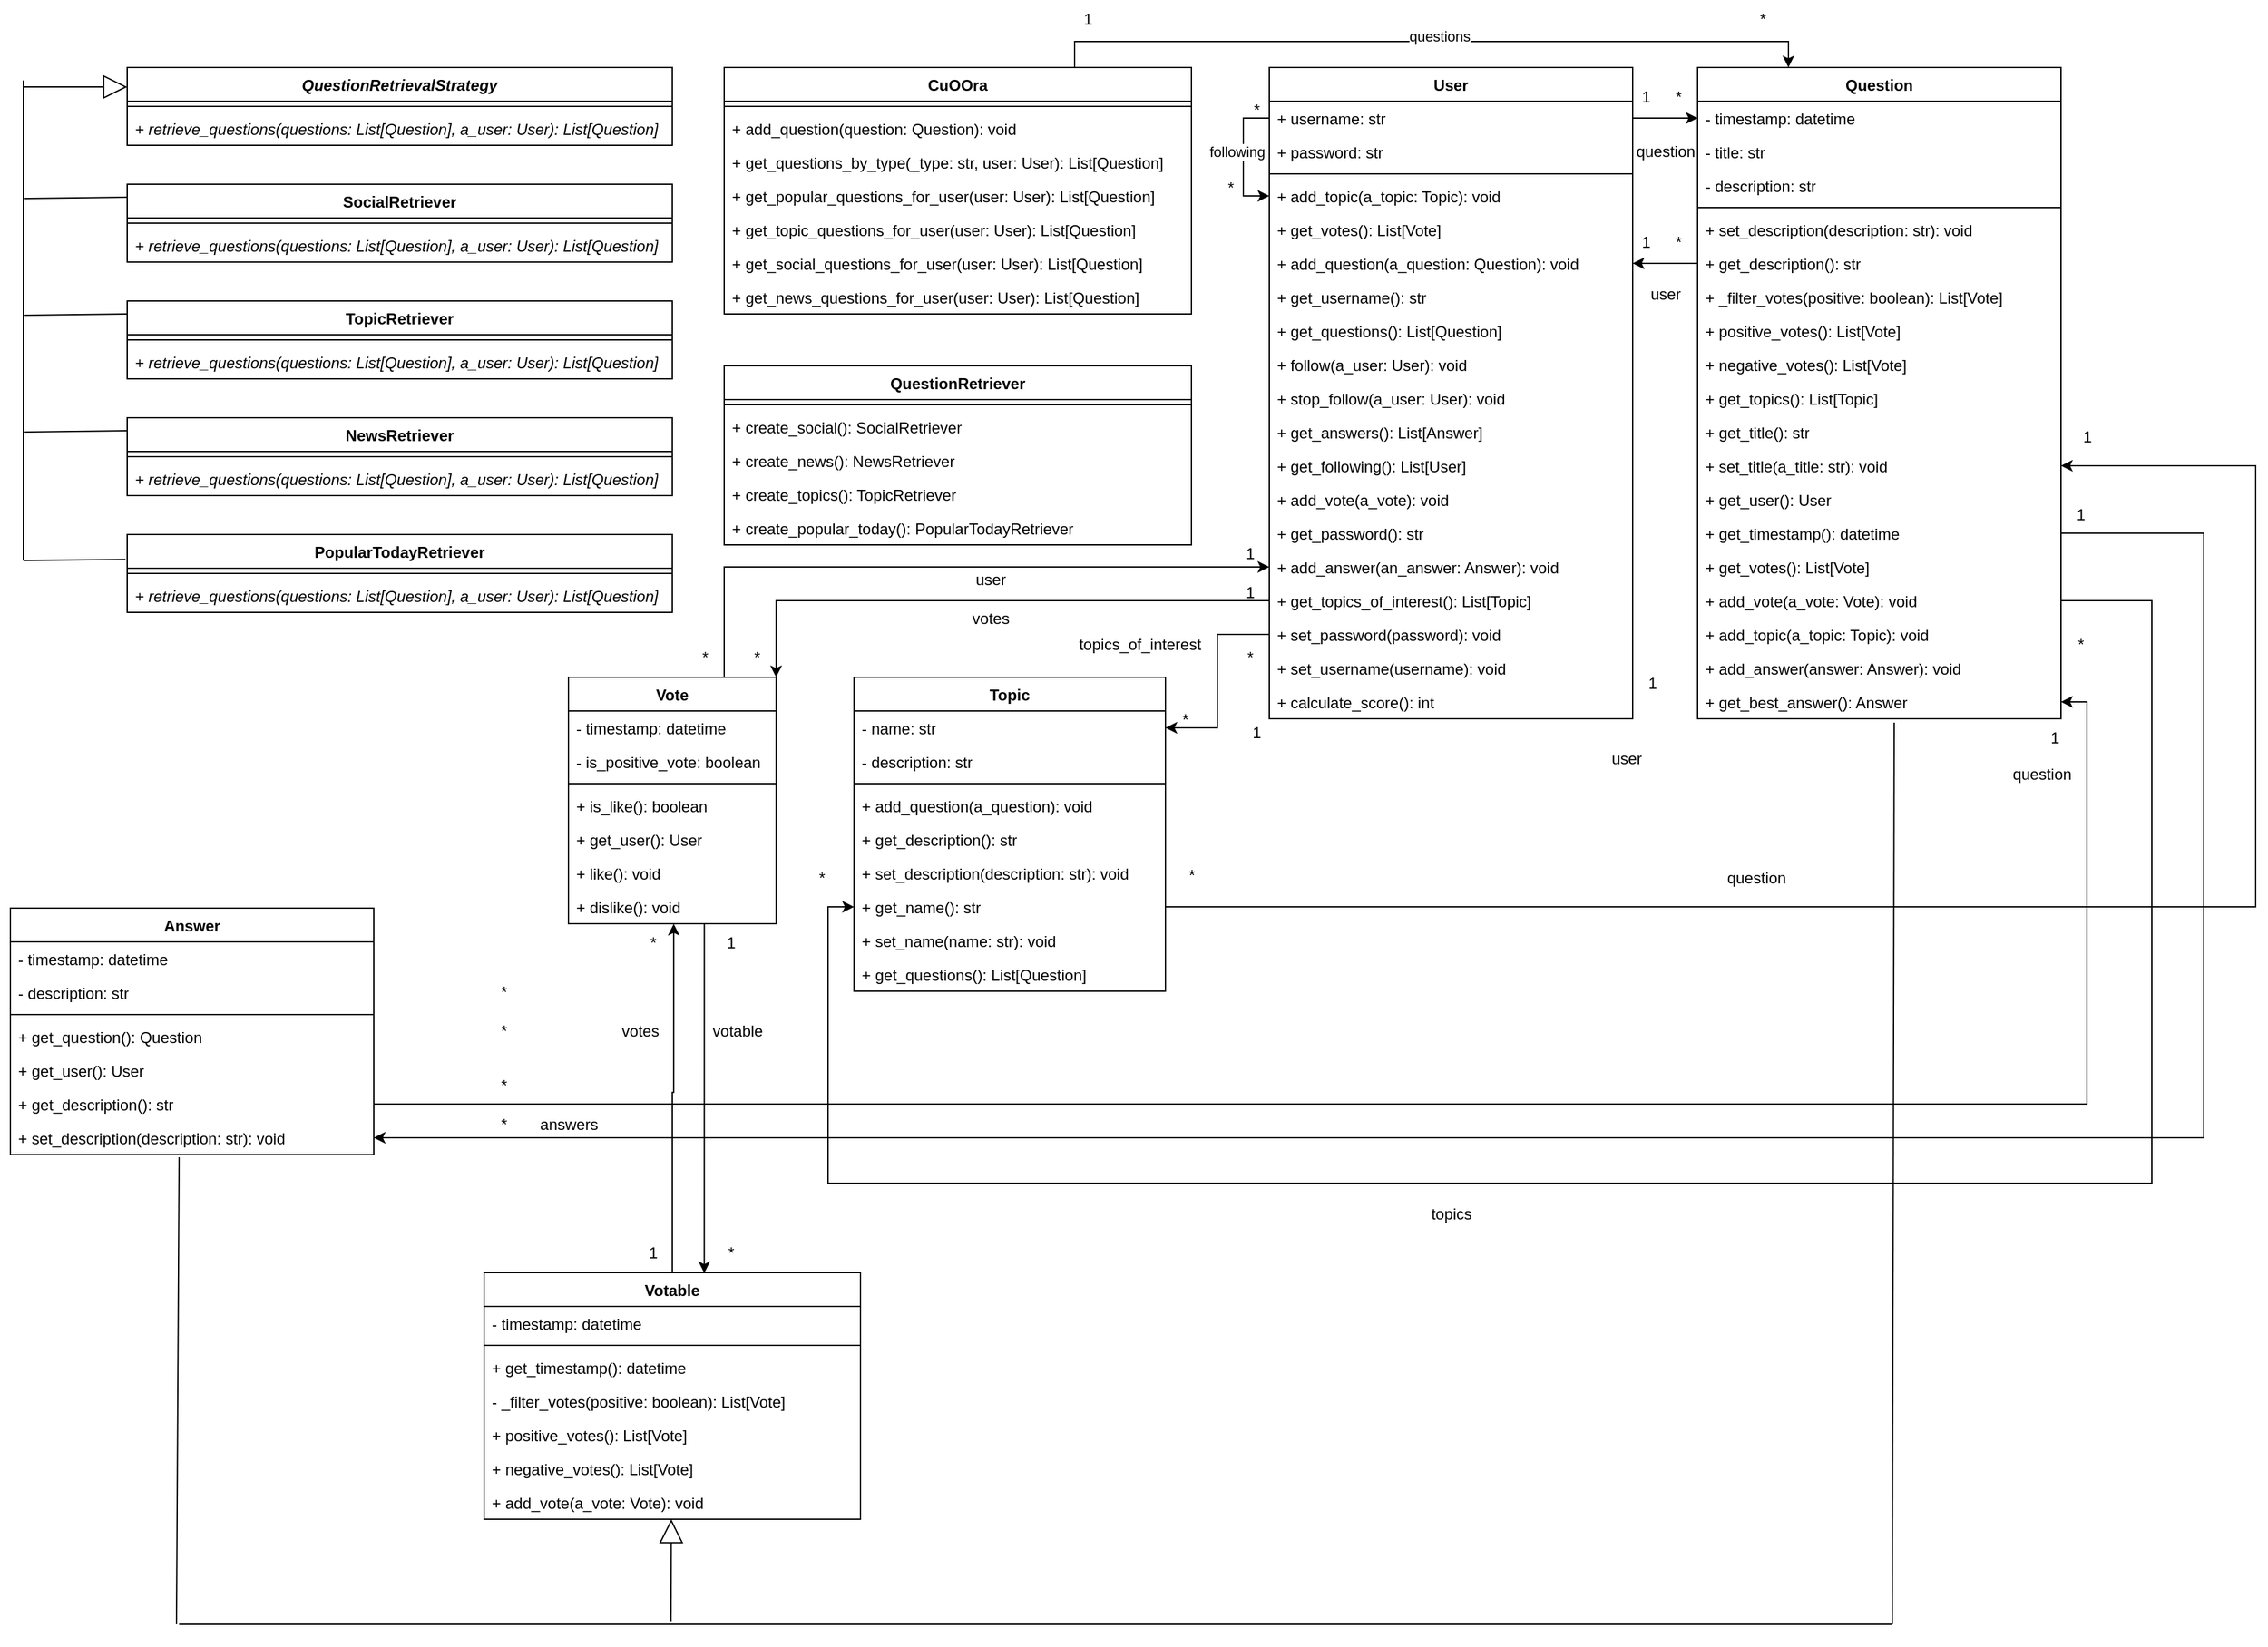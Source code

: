 <mxfile version="26.1.1">
  <diagram name="Page-1" id="iKgPyKmy4LgLmQeAzaMu">
    <mxGraphModel dx="2647" dy="1538" grid="1" gridSize="10" guides="1" tooltips="1" connect="1" arrows="1" fold="1" page="1" pageScale="1" pageWidth="827" pageHeight="1169" math="0" shadow="0">
      <root>
        <mxCell id="0" />
        <mxCell id="1" parent="0" />
        <mxCell id="hSo5fMFqvrhgl-bArkcm-1" style="edgeStyle=orthogonalEdgeStyle;rounded=0;orthogonalLoop=1;jettySize=auto;html=1;exitX=0.75;exitY=0;exitDx=0;exitDy=0;entryX=0.25;entryY=0;entryDx=0;entryDy=0;" edge="1" parent="1" source="hSo5fMFqvrhgl-bArkcm-3" target="hSo5fMFqvrhgl-bArkcm-77">
          <mxGeometry relative="1" as="geometry" />
        </mxCell>
        <mxCell id="hSo5fMFqvrhgl-bArkcm-2" value="questions" style="edgeLabel;html=1;align=center;verticalAlign=middle;resizable=0;points=[];" vertex="1" connectable="0" parent="hSo5fMFqvrhgl-bArkcm-1">
          <mxGeometry x="0.021" y="4" relative="1" as="geometry">
            <mxPoint as="offset" />
          </mxGeometry>
        </mxCell>
        <mxCell id="hSo5fMFqvrhgl-bArkcm-3" value="CuOOra" style="swimlane;fontStyle=1;align=center;verticalAlign=top;childLayout=stackLayout;horizontal=1;startSize=26;horizontalStack=0;resizeParent=1;resizeParentMax=0;resizeLast=0;collapsible=1;marginBottom=0;whiteSpace=wrap;html=1;" vertex="1" parent="1">
          <mxGeometry x="580" y="240" width="360" height="190" as="geometry" />
        </mxCell>
        <mxCell id="hSo5fMFqvrhgl-bArkcm-4" value="" style="line;strokeWidth=1;fillColor=none;align=left;verticalAlign=middle;spacingTop=-1;spacingLeft=3;spacingRight=3;rotatable=0;labelPosition=right;points=[];portConstraint=eastwest;strokeColor=inherit;" vertex="1" parent="hSo5fMFqvrhgl-bArkcm-3">
          <mxGeometry y="26" width="360" height="8" as="geometry" />
        </mxCell>
        <mxCell id="hSo5fMFqvrhgl-bArkcm-5" value="+ add_question(question: Question): void" style="text;strokeColor=none;fillColor=none;align=left;verticalAlign=top;spacingLeft=4;spacingRight=4;overflow=hidden;rotatable=0;points=[[0,0.5],[1,0.5]];portConstraint=eastwest;whiteSpace=wrap;html=1;" vertex="1" parent="hSo5fMFqvrhgl-bArkcm-3">
          <mxGeometry y="34" width="360" height="26" as="geometry" />
        </mxCell>
        <mxCell id="hSo5fMFqvrhgl-bArkcm-6" value="+ get_questions_by_type(_type: str, user: User): List[Question]&lt;span style=&quot;color: rgba(0, 0, 0, 0); font-family: monospace; font-size: 0px; text-wrap-mode: nowrap;&quot;&gt;%dd3CmxGraphModel%3E%3Croot%3E%3CmxCell%20id%3D%220%22%2F%3E%3CmxCell%20id%3D%221%22%20parent%3D%220%22%2F%3E%3CmxCell%20id%3D%222%22%20value%3D%22%2B%20add_question(question)%3A%20void%22%20style%3D%22text%3BstrokeColor%3Dnone%3BfillColor%3Dnone%3Balign%3Dleft%3BverticalAlign%3Dtop%3BspacingLeft%3D4%3BspacingRight%3D4%3Boverflow%3Dhidden%3Brotatable%3D0%3Bpoints%3D%5B%5B0%2C0.5%5D%2C%5B1%2C0.5%5D%5D%3BportConstraint%3Deastwest%3BwhiteSpace%3Dwrap%3Bhtml%3D1%3B%22%20vertex%3D%221%22%20parent%3D%221%22%3E%3CmxGeometry%20x%3D%22480%22%20y%3D%22744%22%20width%3D%22190%22%20height%3D%2226%22%20as%3D%22geometry%22%2F%3E%3C%2FmxCell%3E%3C%2Froot%3E%3C%2FmxGraphModel%3E&lt;/span&gt;" style="text;strokeColor=none;fillColor=none;align=left;verticalAlign=top;spacingLeft=4;spacingRight=4;overflow=hidden;rotatable=0;points=[[0,0.5],[1,0.5]];portConstraint=eastwest;whiteSpace=wrap;html=1;" vertex="1" parent="hSo5fMFqvrhgl-bArkcm-3">
          <mxGeometry y="60" width="360" height="26" as="geometry" />
        </mxCell>
        <mxCell id="hSo5fMFqvrhgl-bArkcm-7" value="+&amp;nbsp;get_popular_questions_for_user(user: User): List[Question]" style="text;strokeColor=none;fillColor=none;align=left;verticalAlign=top;spacingLeft=4;spacingRight=4;overflow=hidden;rotatable=0;points=[[0,0.5],[1,0.5]];portConstraint=eastwest;whiteSpace=wrap;html=1;" vertex="1" parent="hSo5fMFqvrhgl-bArkcm-3">
          <mxGeometry y="86" width="360" height="26" as="geometry" />
        </mxCell>
        <mxCell id="hSo5fMFqvrhgl-bArkcm-8" value="+&amp;nbsp;get_topic_questions_for_user(user: User): List[Question]" style="text;strokeColor=none;fillColor=none;align=left;verticalAlign=top;spacingLeft=4;spacingRight=4;overflow=hidden;rotatable=0;points=[[0,0.5],[1,0.5]];portConstraint=eastwest;whiteSpace=wrap;html=1;" vertex="1" parent="hSo5fMFqvrhgl-bArkcm-3">
          <mxGeometry y="112" width="360" height="26" as="geometry" />
        </mxCell>
        <mxCell id="hSo5fMFqvrhgl-bArkcm-9" value="+&amp;nbsp;get_social_questions_for_user(user: User): List[Question]" style="text;strokeColor=none;fillColor=none;align=left;verticalAlign=top;spacingLeft=4;spacingRight=4;overflow=hidden;rotatable=0;points=[[0,0.5],[1,0.5]];portConstraint=eastwest;whiteSpace=wrap;html=1;" vertex="1" parent="hSo5fMFqvrhgl-bArkcm-3">
          <mxGeometry y="138" width="360" height="26" as="geometry" />
        </mxCell>
        <mxCell id="hSo5fMFqvrhgl-bArkcm-10" value="+&amp;nbsp;get_news_questions_for_user(user: User): List[Question]" style="text;strokeColor=none;fillColor=none;align=left;verticalAlign=top;spacingLeft=4;spacingRight=4;overflow=hidden;rotatable=0;points=[[0,0.5],[1,0.5]];portConstraint=eastwest;whiteSpace=wrap;html=1;" vertex="1" parent="hSo5fMFqvrhgl-bArkcm-3">
          <mxGeometry y="164" width="360" height="26" as="geometry" />
        </mxCell>
        <mxCell id="hSo5fMFqvrhgl-bArkcm-11" value="&lt;i&gt;QuestionRetrievalStrategy&lt;/i&gt;" style="swimlane;fontStyle=1;align=center;verticalAlign=top;childLayout=stackLayout;horizontal=1;startSize=26;horizontalStack=0;resizeParent=1;resizeParentMax=0;resizeLast=0;collapsible=1;marginBottom=0;whiteSpace=wrap;html=1;" vertex="1" parent="1">
          <mxGeometry x="120" y="240" width="420" height="60" as="geometry" />
        </mxCell>
        <mxCell id="hSo5fMFqvrhgl-bArkcm-12" value="" style="line;strokeWidth=1;fillColor=none;align=left;verticalAlign=middle;spacingTop=-1;spacingLeft=3;spacingRight=3;rotatable=0;labelPosition=right;points=[];portConstraint=eastwest;strokeColor=inherit;" vertex="1" parent="hSo5fMFqvrhgl-bArkcm-11">
          <mxGeometry y="26" width="420" height="8" as="geometry" />
        </mxCell>
        <mxCell id="hSo5fMFqvrhgl-bArkcm-13" value="&lt;i&gt;+&amp;nbsp;retrieve_questions(questions: List[Question], a_user: User): List[Question]&lt;/i&gt;" style="text;strokeColor=none;fillColor=none;align=left;verticalAlign=top;spacingLeft=4;spacingRight=4;overflow=hidden;rotatable=0;points=[[0,0.5],[1,0.5]];portConstraint=eastwest;whiteSpace=wrap;html=1;" vertex="1" parent="hSo5fMFqvrhgl-bArkcm-11">
          <mxGeometry y="34" width="420" height="26" as="geometry" />
        </mxCell>
        <mxCell id="hSo5fMFqvrhgl-bArkcm-14" value="SocialRetriever" style="swimlane;fontStyle=1;align=center;verticalAlign=top;childLayout=stackLayout;horizontal=1;startSize=26;horizontalStack=0;resizeParent=1;resizeParentMax=0;resizeLast=0;collapsible=1;marginBottom=0;whiteSpace=wrap;html=1;" vertex="1" parent="1">
          <mxGeometry x="120" y="330" width="420" height="60" as="geometry" />
        </mxCell>
        <mxCell id="hSo5fMFqvrhgl-bArkcm-15" value="" style="line;strokeWidth=1;fillColor=none;align=left;verticalAlign=middle;spacingTop=-1;spacingLeft=3;spacingRight=3;rotatable=0;labelPosition=right;points=[];portConstraint=eastwest;strokeColor=inherit;" vertex="1" parent="hSo5fMFqvrhgl-bArkcm-14">
          <mxGeometry y="26" width="420" height="8" as="geometry" />
        </mxCell>
        <mxCell id="hSo5fMFqvrhgl-bArkcm-16" value="&lt;i&gt;+&amp;nbsp;retrieve_questions(questions: List[Question], a_user: User): List[Question]&lt;/i&gt;" style="text;strokeColor=none;fillColor=none;align=left;verticalAlign=top;spacingLeft=4;spacingRight=4;overflow=hidden;rotatable=0;points=[[0,0.5],[1,0.5]];portConstraint=eastwest;whiteSpace=wrap;html=1;" vertex="1" parent="hSo5fMFqvrhgl-bArkcm-14">
          <mxGeometry y="34" width="420" height="26" as="geometry" />
        </mxCell>
        <mxCell id="hSo5fMFqvrhgl-bArkcm-17" value="TopicRetriever" style="swimlane;fontStyle=1;align=center;verticalAlign=top;childLayout=stackLayout;horizontal=1;startSize=26;horizontalStack=0;resizeParent=1;resizeParentMax=0;resizeLast=0;collapsible=1;marginBottom=0;whiteSpace=wrap;html=1;" vertex="1" parent="1">
          <mxGeometry x="120" y="420" width="420" height="60" as="geometry" />
        </mxCell>
        <mxCell id="hSo5fMFqvrhgl-bArkcm-18" value="" style="line;strokeWidth=1;fillColor=none;align=left;verticalAlign=middle;spacingTop=-1;spacingLeft=3;spacingRight=3;rotatable=0;labelPosition=right;points=[];portConstraint=eastwest;strokeColor=inherit;" vertex="1" parent="hSo5fMFqvrhgl-bArkcm-17">
          <mxGeometry y="26" width="420" height="8" as="geometry" />
        </mxCell>
        <mxCell id="hSo5fMFqvrhgl-bArkcm-19" value="&lt;i&gt;+&amp;nbsp;retrieve_questions(questions: List[Question], a_user: User): List[Question]&lt;/i&gt;" style="text;strokeColor=none;fillColor=none;align=left;verticalAlign=top;spacingLeft=4;spacingRight=4;overflow=hidden;rotatable=0;points=[[0,0.5],[1,0.5]];portConstraint=eastwest;whiteSpace=wrap;html=1;" vertex="1" parent="hSo5fMFqvrhgl-bArkcm-17">
          <mxGeometry y="34" width="420" height="26" as="geometry" />
        </mxCell>
        <mxCell id="hSo5fMFqvrhgl-bArkcm-20" value="NewsRetriever" style="swimlane;fontStyle=1;align=center;verticalAlign=top;childLayout=stackLayout;horizontal=1;startSize=26;horizontalStack=0;resizeParent=1;resizeParentMax=0;resizeLast=0;collapsible=1;marginBottom=0;whiteSpace=wrap;html=1;" vertex="1" parent="1">
          <mxGeometry x="120" y="510" width="420" height="60" as="geometry" />
        </mxCell>
        <mxCell id="hSo5fMFqvrhgl-bArkcm-21" value="" style="line;strokeWidth=1;fillColor=none;align=left;verticalAlign=middle;spacingTop=-1;spacingLeft=3;spacingRight=3;rotatable=0;labelPosition=right;points=[];portConstraint=eastwest;strokeColor=inherit;" vertex="1" parent="hSo5fMFqvrhgl-bArkcm-20">
          <mxGeometry y="26" width="420" height="8" as="geometry" />
        </mxCell>
        <mxCell id="hSo5fMFqvrhgl-bArkcm-22" value="&lt;i&gt;+&amp;nbsp;retrieve_questions(questions: List[Question], a_user: User): List[Question]&lt;/i&gt;" style="text;strokeColor=none;fillColor=none;align=left;verticalAlign=top;spacingLeft=4;spacingRight=4;overflow=hidden;rotatable=0;points=[[0,0.5],[1,0.5]];portConstraint=eastwest;whiteSpace=wrap;html=1;" vertex="1" parent="hSo5fMFqvrhgl-bArkcm-20">
          <mxGeometry y="34" width="420" height="26" as="geometry" />
        </mxCell>
        <mxCell id="hSo5fMFqvrhgl-bArkcm-23" value="PopularTodayRetriever" style="swimlane;fontStyle=1;align=center;verticalAlign=top;childLayout=stackLayout;horizontal=1;startSize=26;horizontalStack=0;resizeParent=1;resizeParentMax=0;resizeLast=0;collapsible=1;marginBottom=0;whiteSpace=wrap;html=1;" vertex="1" parent="1">
          <mxGeometry x="120" y="600" width="420" height="60" as="geometry" />
        </mxCell>
        <mxCell id="hSo5fMFqvrhgl-bArkcm-24" value="" style="line;strokeWidth=1;fillColor=none;align=left;verticalAlign=middle;spacingTop=-1;spacingLeft=3;spacingRight=3;rotatable=0;labelPosition=right;points=[];portConstraint=eastwest;strokeColor=inherit;" vertex="1" parent="hSo5fMFqvrhgl-bArkcm-23">
          <mxGeometry y="26" width="420" height="8" as="geometry" />
        </mxCell>
        <mxCell id="hSo5fMFqvrhgl-bArkcm-25" value="&lt;i&gt;+&amp;nbsp;retrieve_questions(questions: List[Question], a_user: User): List[Question]&lt;/i&gt;" style="text;strokeColor=none;fillColor=none;align=left;verticalAlign=top;spacingLeft=4;spacingRight=4;overflow=hidden;rotatable=0;points=[[0,0.5],[1,0.5]];portConstraint=eastwest;whiteSpace=wrap;html=1;" vertex="1" parent="hSo5fMFqvrhgl-bArkcm-23">
          <mxGeometry y="34" width="420" height="26" as="geometry" />
        </mxCell>
        <mxCell id="hSo5fMFqvrhgl-bArkcm-26" value="QuestionRetriever" style="swimlane;fontStyle=1;align=center;verticalAlign=top;childLayout=stackLayout;horizontal=1;startSize=26;horizontalStack=0;resizeParent=1;resizeParentMax=0;resizeLast=0;collapsible=1;marginBottom=0;whiteSpace=wrap;html=1;" vertex="1" parent="1">
          <mxGeometry x="580" y="470" width="360" height="138" as="geometry" />
        </mxCell>
        <mxCell id="hSo5fMFqvrhgl-bArkcm-27" value="" style="line;strokeWidth=1;fillColor=none;align=left;verticalAlign=middle;spacingTop=-1;spacingLeft=3;spacingRight=3;rotatable=0;labelPosition=right;points=[];portConstraint=eastwest;strokeColor=inherit;" vertex="1" parent="hSo5fMFqvrhgl-bArkcm-26">
          <mxGeometry y="26" width="360" height="8" as="geometry" />
        </mxCell>
        <mxCell id="hSo5fMFqvrhgl-bArkcm-28" value="+ create_social(): SocialRetriever" style="text;strokeColor=none;fillColor=none;align=left;verticalAlign=top;spacingLeft=4;spacingRight=4;overflow=hidden;rotatable=0;points=[[0,0.5],[1,0.5]];portConstraint=eastwest;whiteSpace=wrap;html=1;" vertex="1" parent="hSo5fMFqvrhgl-bArkcm-26">
          <mxGeometry y="34" width="360" height="26" as="geometry" />
        </mxCell>
        <mxCell id="hSo5fMFqvrhgl-bArkcm-29" value="+ create_news(): NewsRetriever" style="text;strokeColor=none;fillColor=none;align=left;verticalAlign=top;spacingLeft=4;spacingRight=4;overflow=hidden;rotatable=0;points=[[0,0.5],[1,0.5]];portConstraint=eastwest;whiteSpace=wrap;html=1;" vertex="1" parent="hSo5fMFqvrhgl-bArkcm-26">
          <mxGeometry y="60" width="360" height="26" as="geometry" />
        </mxCell>
        <mxCell id="hSo5fMFqvrhgl-bArkcm-30" value="+ create_topics(): TopicRetriever" style="text;strokeColor=none;fillColor=none;align=left;verticalAlign=top;spacingLeft=4;spacingRight=4;overflow=hidden;rotatable=0;points=[[0,0.5],[1,0.5]];portConstraint=eastwest;whiteSpace=wrap;html=1;" vertex="1" parent="hSo5fMFqvrhgl-bArkcm-26">
          <mxGeometry y="86" width="360" height="26" as="geometry" />
        </mxCell>
        <mxCell id="hSo5fMFqvrhgl-bArkcm-31" value="+ create_popular_today(): PopularTodayRetriever" style="text;strokeColor=none;fillColor=none;align=left;verticalAlign=top;spacingLeft=4;spacingRight=4;overflow=hidden;rotatable=0;points=[[0,0.5],[1,0.5]];portConstraint=eastwest;whiteSpace=wrap;html=1;" vertex="1" parent="hSo5fMFqvrhgl-bArkcm-26">
          <mxGeometry y="112" width="360" height="26" as="geometry" />
        </mxCell>
        <mxCell id="hSo5fMFqvrhgl-bArkcm-32" value="Answer" style="swimlane;fontStyle=1;align=center;verticalAlign=top;childLayout=stackLayout;horizontal=1;startSize=26;horizontalStack=0;resizeParent=1;resizeParentMax=0;resizeLast=0;collapsible=1;marginBottom=0;whiteSpace=wrap;html=1;" vertex="1" parent="1">
          <mxGeometry x="30" y="888" width="280" height="190" as="geometry" />
        </mxCell>
        <mxCell id="hSo5fMFqvrhgl-bArkcm-33" value="- timestamp: datetime" style="text;strokeColor=none;fillColor=none;align=left;verticalAlign=top;spacingLeft=4;spacingRight=4;overflow=hidden;rotatable=0;points=[[0,0.5],[1,0.5]];portConstraint=eastwest;whiteSpace=wrap;html=1;" vertex="1" parent="hSo5fMFqvrhgl-bArkcm-32">
          <mxGeometry y="26" width="280" height="26" as="geometry" />
        </mxCell>
        <mxCell id="hSo5fMFqvrhgl-bArkcm-34" value="- description: str" style="text;strokeColor=none;fillColor=none;align=left;verticalAlign=top;spacingLeft=4;spacingRight=4;overflow=hidden;rotatable=0;points=[[0,0.5],[1,0.5]];portConstraint=eastwest;whiteSpace=wrap;html=1;" vertex="1" parent="hSo5fMFqvrhgl-bArkcm-32">
          <mxGeometry y="52" width="280" height="26" as="geometry" />
        </mxCell>
        <mxCell id="hSo5fMFqvrhgl-bArkcm-35" value="" style="line;strokeWidth=1;fillColor=none;align=left;verticalAlign=middle;spacingTop=-1;spacingLeft=3;spacingRight=3;rotatable=0;labelPosition=right;points=[];portConstraint=eastwest;strokeColor=inherit;" vertex="1" parent="hSo5fMFqvrhgl-bArkcm-32">
          <mxGeometry y="78" width="280" height="8" as="geometry" />
        </mxCell>
        <mxCell id="hSo5fMFqvrhgl-bArkcm-39" value="+ get_question(): Question" style="text;strokeColor=none;fillColor=none;align=left;verticalAlign=top;spacingLeft=4;spacingRight=4;overflow=hidden;rotatable=0;points=[[0,0.5],[1,0.5]];portConstraint=eastwest;whiteSpace=wrap;html=1;" vertex="1" parent="hSo5fMFqvrhgl-bArkcm-32">
          <mxGeometry y="86" width="280" height="26" as="geometry" />
        </mxCell>
        <mxCell id="hSo5fMFqvrhgl-bArkcm-40" value="+ get_user(): User" style="text;strokeColor=none;fillColor=none;align=left;verticalAlign=top;spacingLeft=4;spacingRight=4;overflow=hidden;rotatable=0;points=[[0,0.5],[1,0.5]];portConstraint=eastwest;whiteSpace=wrap;html=1;" vertex="1" parent="hSo5fMFqvrhgl-bArkcm-32">
          <mxGeometry y="112" width="280" height="26" as="geometry" />
        </mxCell>
        <mxCell id="hSo5fMFqvrhgl-bArkcm-41" value="+ get_description(): str" style="text;strokeColor=none;fillColor=none;align=left;verticalAlign=top;spacingLeft=4;spacingRight=4;overflow=hidden;rotatable=0;points=[[0,0.5],[1,0.5]];portConstraint=eastwest;whiteSpace=wrap;html=1;" vertex="1" parent="hSo5fMFqvrhgl-bArkcm-32">
          <mxGeometry y="138" width="280" height="26" as="geometry" />
        </mxCell>
        <mxCell id="hSo5fMFqvrhgl-bArkcm-42" value="+ set_description(description: str): void" style="text;strokeColor=none;fillColor=none;align=left;verticalAlign=top;spacingLeft=4;spacingRight=4;overflow=hidden;rotatable=0;points=[[0,0.5],[1,0.5]];portConstraint=eastwest;whiteSpace=wrap;html=1;" vertex="1" parent="hSo5fMFqvrhgl-bArkcm-32">
          <mxGeometry y="164" width="280" height="26" as="geometry" />
        </mxCell>
        <mxCell id="hSo5fMFqvrhgl-bArkcm-46" value="User" style="swimlane;fontStyle=1;align=center;verticalAlign=top;childLayout=stackLayout;horizontal=1;startSize=26;horizontalStack=0;resizeParent=1;resizeParentMax=0;resizeLast=0;collapsible=1;marginBottom=0;whiteSpace=wrap;html=1;" vertex="1" parent="1">
          <mxGeometry x="1000" y="240" width="280" height="502" as="geometry" />
        </mxCell>
        <mxCell id="hSo5fMFqvrhgl-bArkcm-47" style="edgeStyle=orthogonalEdgeStyle;rounded=0;orthogonalLoop=1;jettySize=auto;html=1;exitX=0;exitY=0.5;exitDx=0;exitDy=0;entryX=0;entryY=0.5;entryDx=0;entryDy=0;" edge="1" parent="hSo5fMFqvrhgl-bArkcm-46" source="hSo5fMFqvrhgl-bArkcm-49" target="hSo5fMFqvrhgl-bArkcm-52">
          <mxGeometry relative="1" as="geometry" />
        </mxCell>
        <mxCell id="hSo5fMFqvrhgl-bArkcm-48" value="following" style="edgeLabel;html=1;align=center;verticalAlign=middle;resizable=0;points=[];" vertex="1" connectable="0" parent="hSo5fMFqvrhgl-bArkcm-47">
          <mxGeometry x="-0.022" relative="1" as="geometry">
            <mxPoint x="-5" y="-3" as="offset" />
          </mxGeometry>
        </mxCell>
        <mxCell id="hSo5fMFqvrhgl-bArkcm-49" value="+ username: str" style="text;strokeColor=none;fillColor=none;align=left;verticalAlign=top;spacingLeft=4;spacingRight=4;overflow=hidden;rotatable=0;points=[[0,0.5],[1,0.5]];portConstraint=eastwest;whiteSpace=wrap;html=1;" vertex="1" parent="hSo5fMFqvrhgl-bArkcm-46">
          <mxGeometry y="26" width="280" height="26" as="geometry" />
        </mxCell>
        <mxCell id="hSo5fMFqvrhgl-bArkcm-50" value="+ password: str" style="text;strokeColor=none;fillColor=none;align=left;verticalAlign=top;spacingLeft=4;spacingRight=4;overflow=hidden;rotatable=0;points=[[0,0.5],[1,0.5]];portConstraint=eastwest;whiteSpace=wrap;html=1;" vertex="1" parent="hSo5fMFqvrhgl-bArkcm-46">
          <mxGeometry y="52" width="280" height="26" as="geometry" />
        </mxCell>
        <mxCell id="hSo5fMFqvrhgl-bArkcm-51" value="" style="line;strokeWidth=1;fillColor=none;align=left;verticalAlign=middle;spacingTop=-1;spacingLeft=3;spacingRight=3;rotatable=0;labelPosition=right;points=[];portConstraint=eastwest;strokeColor=inherit;" vertex="1" parent="hSo5fMFqvrhgl-bArkcm-46">
          <mxGeometry y="78" width="280" height="8" as="geometry" />
        </mxCell>
        <mxCell id="hSo5fMFqvrhgl-bArkcm-52" value="+&amp;nbsp;add_topic(a_topic: Topic): void" style="text;strokeColor=none;fillColor=none;align=left;verticalAlign=top;spacingLeft=4;spacingRight=4;overflow=hidden;rotatable=0;points=[[0,0.5],[1,0.5]];portConstraint=eastwest;whiteSpace=wrap;html=1;" vertex="1" parent="hSo5fMFqvrhgl-bArkcm-46">
          <mxGeometry y="86" width="280" height="26" as="geometry" />
        </mxCell>
        <mxCell id="hSo5fMFqvrhgl-bArkcm-53" value="+&amp;nbsp;get_votes(): List[Vote]" style="text;strokeColor=none;fillColor=none;align=left;verticalAlign=top;spacingLeft=4;spacingRight=4;overflow=hidden;rotatable=0;points=[[0,0.5],[1,0.5]];portConstraint=eastwest;whiteSpace=wrap;html=1;" vertex="1" parent="hSo5fMFqvrhgl-bArkcm-46">
          <mxGeometry y="112" width="280" height="26" as="geometry" />
        </mxCell>
        <mxCell id="hSo5fMFqvrhgl-bArkcm-54" value="+&amp;nbsp;add_question(a_question: Question): void" style="text;strokeColor=none;fillColor=none;align=left;verticalAlign=top;spacingLeft=4;spacingRight=4;overflow=hidden;rotatable=0;points=[[0,0.5],[1,0.5]];portConstraint=eastwest;whiteSpace=wrap;html=1;" vertex="1" parent="hSo5fMFqvrhgl-bArkcm-46">
          <mxGeometry y="138" width="280" height="26" as="geometry" />
        </mxCell>
        <mxCell id="hSo5fMFqvrhgl-bArkcm-55" value="+&amp;nbsp;get_username(): str" style="text;strokeColor=none;fillColor=none;align=left;verticalAlign=top;spacingLeft=4;spacingRight=4;overflow=hidden;rotatable=0;points=[[0,0.5],[1,0.5]];portConstraint=eastwest;whiteSpace=wrap;html=1;" vertex="1" parent="hSo5fMFqvrhgl-bArkcm-46">
          <mxGeometry y="164" width="280" height="26" as="geometry" />
        </mxCell>
        <mxCell id="hSo5fMFqvrhgl-bArkcm-56" value="+&amp;nbsp;get_questions(): List[Question]" style="text;strokeColor=none;fillColor=none;align=left;verticalAlign=top;spacingLeft=4;spacingRight=4;overflow=hidden;rotatable=0;points=[[0,0.5],[1,0.5]];portConstraint=eastwest;whiteSpace=wrap;html=1;" vertex="1" parent="hSo5fMFqvrhgl-bArkcm-46">
          <mxGeometry y="190" width="280" height="26" as="geometry" />
        </mxCell>
        <mxCell id="hSo5fMFqvrhgl-bArkcm-57" value="+&amp;nbsp;follow(a_user: User): void" style="text;strokeColor=none;fillColor=none;align=left;verticalAlign=top;spacingLeft=4;spacingRight=4;overflow=hidden;rotatable=0;points=[[0,0.5],[1,0.5]];portConstraint=eastwest;whiteSpace=wrap;html=1;" vertex="1" parent="hSo5fMFqvrhgl-bArkcm-46">
          <mxGeometry y="216" width="280" height="26" as="geometry" />
        </mxCell>
        <mxCell id="hSo5fMFqvrhgl-bArkcm-58" value="+ stop_follow(a_user: User): void" style="text;strokeColor=none;fillColor=none;align=left;verticalAlign=top;spacingLeft=4;spacingRight=4;overflow=hidden;rotatable=0;points=[[0,0.5],[1,0.5]];portConstraint=eastwest;whiteSpace=wrap;html=1;" vertex="1" parent="hSo5fMFqvrhgl-bArkcm-46">
          <mxGeometry y="242" width="280" height="26" as="geometry" />
        </mxCell>
        <mxCell id="hSo5fMFqvrhgl-bArkcm-59" value="+ get_answers(): List[Answer]" style="text;strokeColor=none;fillColor=none;align=left;verticalAlign=top;spacingLeft=4;spacingRight=4;overflow=hidden;rotatable=0;points=[[0,0.5],[1,0.5]];portConstraint=eastwest;whiteSpace=wrap;html=1;" vertex="1" parent="hSo5fMFqvrhgl-bArkcm-46">
          <mxGeometry y="268" width="280" height="26" as="geometry" />
        </mxCell>
        <mxCell id="hSo5fMFqvrhgl-bArkcm-60" value="+&amp;nbsp;get_following(): List[User]" style="text;strokeColor=none;fillColor=none;align=left;verticalAlign=top;spacingLeft=4;spacingRight=4;overflow=hidden;rotatable=0;points=[[0,0.5],[1,0.5]];portConstraint=eastwest;whiteSpace=wrap;html=1;" vertex="1" parent="hSo5fMFqvrhgl-bArkcm-46">
          <mxGeometry y="294" width="280" height="26" as="geometry" />
        </mxCell>
        <mxCell id="hSo5fMFqvrhgl-bArkcm-61" value="+ add_vote(a_vote): void" style="text;strokeColor=none;fillColor=none;align=left;verticalAlign=top;spacingLeft=4;spacingRight=4;overflow=hidden;rotatable=0;points=[[0,0.5],[1,0.5]];portConstraint=eastwest;whiteSpace=wrap;html=1;" vertex="1" parent="hSo5fMFqvrhgl-bArkcm-46">
          <mxGeometry y="320" width="280" height="26" as="geometry" />
        </mxCell>
        <mxCell id="hSo5fMFqvrhgl-bArkcm-62" value="+ get_password(): str" style="text;strokeColor=none;fillColor=none;align=left;verticalAlign=top;spacingLeft=4;spacingRight=4;overflow=hidden;rotatable=0;points=[[0,0.5],[1,0.5]];portConstraint=eastwest;whiteSpace=wrap;html=1;" vertex="1" parent="hSo5fMFqvrhgl-bArkcm-46">
          <mxGeometry y="346" width="280" height="26" as="geometry" />
        </mxCell>
        <mxCell id="hSo5fMFqvrhgl-bArkcm-63" value="+&amp;nbsp;add_answer(an_answer: Answer): void" style="text;strokeColor=none;fillColor=none;align=left;verticalAlign=top;spacingLeft=4;spacingRight=4;overflow=hidden;rotatable=0;points=[[0,0.5],[1,0.5]];portConstraint=eastwest;whiteSpace=wrap;html=1;" vertex="1" parent="hSo5fMFqvrhgl-bArkcm-46">
          <mxGeometry y="372" width="280" height="26" as="geometry" />
        </mxCell>
        <mxCell id="hSo5fMFqvrhgl-bArkcm-64" value="+&amp;nbsp;get_topics_of_interest(): List[Topic]" style="text;strokeColor=none;fillColor=none;align=left;verticalAlign=top;spacingLeft=4;spacingRight=4;overflow=hidden;rotatable=0;points=[[0,0.5],[1,0.5]];portConstraint=eastwest;whiteSpace=wrap;html=1;" vertex="1" parent="hSo5fMFqvrhgl-bArkcm-46">
          <mxGeometry y="398" width="280" height="26" as="geometry" />
        </mxCell>
        <mxCell id="hSo5fMFqvrhgl-bArkcm-65" value="+&amp;nbsp;set_password(password): void" style="text;strokeColor=none;fillColor=none;align=left;verticalAlign=top;spacingLeft=4;spacingRight=4;overflow=hidden;rotatable=0;points=[[0,0.5],[1,0.5]];portConstraint=eastwest;whiteSpace=wrap;html=1;" vertex="1" parent="hSo5fMFqvrhgl-bArkcm-46">
          <mxGeometry y="424" width="280" height="26" as="geometry" />
        </mxCell>
        <mxCell id="hSo5fMFqvrhgl-bArkcm-66" value="+&amp;nbsp;set_username(username): void" style="text;strokeColor=none;fillColor=none;align=left;verticalAlign=top;spacingLeft=4;spacingRight=4;overflow=hidden;rotatable=0;points=[[0,0.5],[1,0.5]];portConstraint=eastwest;whiteSpace=wrap;html=1;" vertex="1" parent="hSo5fMFqvrhgl-bArkcm-46">
          <mxGeometry y="450" width="280" height="26" as="geometry" />
        </mxCell>
        <mxCell id="hSo5fMFqvrhgl-bArkcm-67" value="+&amp;nbsp;calculate_score(): int" style="text;strokeColor=none;fillColor=none;align=left;verticalAlign=top;spacingLeft=4;spacingRight=4;overflow=hidden;rotatable=0;points=[[0,0.5],[1,0.5]];portConstraint=eastwest;whiteSpace=wrap;html=1;" vertex="1" parent="hSo5fMFqvrhgl-bArkcm-46">
          <mxGeometry y="476" width="280" height="26" as="geometry" />
        </mxCell>
        <mxCell id="hSo5fMFqvrhgl-bArkcm-68" style="edgeStyle=orthogonalEdgeStyle;rounded=0;orthogonalLoop=1;jettySize=auto;html=1;exitX=0.75;exitY=0;exitDx=0;exitDy=0;entryX=0;entryY=0.5;entryDx=0;entryDy=0;" edge="1" parent="1" source="hSo5fMFqvrhgl-bArkcm-69" target="hSo5fMFqvrhgl-bArkcm-63">
          <mxGeometry relative="1" as="geometry" />
        </mxCell>
        <mxCell id="hSo5fMFqvrhgl-bArkcm-69" value="Vote" style="swimlane;fontStyle=1;align=center;verticalAlign=top;childLayout=stackLayout;horizontal=1;startSize=26;horizontalStack=0;resizeParent=1;resizeParentMax=0;resizeLast=0;collapsible=1;marginBottom=0;whiteSpace=wrap;html=1;" vertex="1" parent="1">
          <mxGeometry x="460" y="710" width="160" height="190" as="geometry" />
        </mxCell>
        <mxCell id="hSo5fMFqvrhgl-bArkcm-70" value="- timestamp: datetime" style="text;strokeColor=none;fillColor=none;align=left;verticalAlign=top;spacingLeft=4;spacingRight=4;overflow=hidden;rotatable=0;points=[[0,0.5],[1,0.5]];portConstraint=eastwest;whiteSpace=wrap;html=1;" vertex="1" parent="hSo5fMFqvrhgl-bArkcm-69">
          <mxGeometry y="26" width="160" height="26" as="geometry" />
        </mxCell>
        <mxCell id="hSo5fMFqvrhgl-bArkcm-71" value="- is_positive_vote: boolean" style="text;strokeColor=none;fillColor=none;align=left;verticalAlign=top;spacingLeft=4;spacingRight=4;overflow=hidden;rotatable=0;points=[[0,0.5],[1,0.5]];portConstraint=eastwest;whiteSpace=wrap;html=1;" vertex="1" parent="hSo5fMFqvrhgl-bArkcm-69">
          <mxGeometry y="52" width="160" height="26" as="geometry" />
        </mxCell>
        <mxCell id="hSo5fMFqvrhgl-bArkcm-72" value="" style="line;strokeWidth=1;fillColor=none;align=left;verticalAlign=middle;spacingTop=-1;spacingLeft=3;spacingRight=3;rotatable=0;labelPosition=right;points=[];portConstraint=eastwest;strokeColor=inherit;" vertex="1" parent="hSo5fMFqvrhgl-bArkcm-69">
          <mxGeometry y="78" width="160" height="8" as="geometry" />
        </mxCell>
        <mxCell id="hSo5fMFqvrhgl-bArkcm-73" value="+&amp;nbsp;is_like(): boolean" style="text;strokeColor=none;fillColor=none;align=left;verticalAlign=top;spacingLeft=4;spacingRight=4;overflow=hidden;rotatable=0;points=[[0,0.5],[1,0.5]];portConstraint=eastwest;whiteSpace=wrap;html=1;" vertex="1" parent="hSo5fMFqvrhgl-bArkcm-69">
          <mxGeometry y="86" width="160" height="26" as="geometry" />
        </mxCell>
        <mxCell id="hSo5fMFqvrhgl-bArkcm-74" value="+ get_user(): User" style="text;strokeColor=none;fillColor=none;align=left;verticalAlign=top;spacingLeft=4;spacingRight=4;overflow=hidden;rotatable=0;points=[[0,0.5],[1,0.5]];portConstraint=eastwest;whiteSpace=wrap;html=1;" vertex="1" parent="hSo5fMFqvrhgl-bArkcm-69">
          <mxGeometry y="112" width="160" height="26" as="geometry" />
        </mxCell>
        <mxCell id="hSo5fMFqvrhgl-bArkcm-75" value="+ like(): void" style="text;strokeColor=none;fillColor=none;align=left;verticalAlign=top;spacingLeft=4;spacingRight=4;overflow=hidden;rotatable=0;points=[[0,0.5],[1,0.5]];portConstraint=eastwest;whiteSpace=wrap;html=1;" vertex="1" parent="hSo5fMFqvrhgl-bArkcm-69">
          <mxGeometry y="138" width="160" height="26" as="geometry" />
        </mxCell>
        <mxCell id="hSo5fMFqvrhgl-bArkcm-76" value="+ dislike(): void" style="text;strokeColor=none;fillColor=none;align=left;verticalAlign=top;spacingLeft=4;spacingRight=4;overflow=hidden;rotatable=0;points=[[0,0.5],[1,0.5]];portConstraint=eastwest;whiteSpace=wrap;html=1;" vertex="1" parent="hSo5fMFqvrhgl-bArkcm-69">
          <mxGeometry y="164" width="160" height="26" as="geometry" />
        </mxCell>
        <mxCell id="hSo5fMFqvrhgl-bArkcm-77" value="Question" style="swimlane;fontStyle=1;align=center;verticalAlign=top;childLayout=stackLayout;horizontal=1;startSize=26;horizontalStack=0;resizeParent=1;resizeParentMax=0;resizeLast=0;collapsible=1;marginBottom=0;whiteSpace=wrap;html=1;" vertex="1" parent="1">
          <mxGeometry x="1330" y="240" width="280" height="502" as="geometry" />
        </mxCell>
        <mxCell id="hSo5fMFqvrhgl-bArkcm-78" value="- timestamp: datetime" style="text;strokeColor=none;fillColor=none;align=left;verticalAlign=top;spacingLeft=4;spacingRight=4;overflow=hidden;rotatable=0;points=[[0,0.5],[1,0.5]];portConstraint=eastwest;whiteSpace=wrap;html=1;" vertex="1" parent="hSo5fMFqvrhgl-bArkcm-77">
          <mxGeometry y="26" width="280" height="26" as="geometry" />
        </mxCell>
        <mxCell id="hSo5fMFqvrhgl-bArkcm-79" value="- title: str" style="text;strokeColor=none;fillColor=none;align=left;verticalAlign=top;spacingLeft=4;spacingRight=4;overflow=hidden;rotatable=0;points=[[0,0.5],[1,0.5]];portConstraint=eastwest;whiteSpace=wrap;html=1;" vertex="1" parent="hSo5fMFqvrhgl-bArkcm-77">
          <mxGeometry y="52" width="280" height="26" as="geometry" />
        </mxCell>
        <mxCell id="hSo5fMFqvrhgl-bArkcm-80" value="- description: str" style="text;strokeColor=none;fillColor=none;align=left;verticalAlign=top;spacingLeft=4;spacingRight=4;overflow=hidden;rotatable=0;points=[[0,0.5],[1,0.5]];portConstraint=eastwest;whiteSpace=wrap;html=1;" vertex="1" parent="hSo5fMFqvrhgl-bArkcm-77">
          <mxGeometry y="78" width="280" height="26" as="geometry" />
        </mxCell>
        <mxCell id="hSo5fMFqvrhgl-bArkcm-81" value="" style="line;strokeWidth=1;fillColor=none;align=left;verticalAlign=middle;spacingTop=-1;spacingLeft=3;spacingRight=3;rotatable=0;labelPosition=right;points=[];portConstraint=eastwest;strokeColor=inherit;" vertex="1" parent="hSo5fMFqvrhgl-bArkcm-77">
          <mxGeometry y="104" width="280" height="8" as="geometry" />
        </mxCell>
        <mxCell id="hSo5fMFqvrhgl-bArkcm-82" value="+&amp;nbsp;set_description(description: str): void" style="text;strokeColor=none;fillColor=none;align=left;verticalAlign=top;spacingLeft=4;spacingRight=4;overflow=hidden;rotatable=0;points=[[0,0.5],[1,0.5]];portConstraint=eastwest;whiteSpace=wrap;html=1;" vertex="1" parent="hSo5fMFqvrhgl-bArkcm-77">
          <mxGeometry y="112" width="280" height="26" as="geometry" />
        </mxCell>
        <mxCell id="hSo5fMFqvrhgl-bArkcm-83" value="+&amp;nbsp;get_description(): str" style="text;strokeColor=none;fillColor=none;align=left;verticalAlign=top;spacingLeft=4;spacingRight=4;overflow=hidden;rotatable=0;points=[[0,0.5],[1,0.5]];portConstraint=eastwest;whiteSpace=wrap;html=1;" vertex="1" parent="hSo5fMFqvrhgl-bArkcm-77">
          <mxGeometry y="138" width="280" height="26" as="geometry" />
        </mxCell>
        <mxCell id="hSo5fMFqvrhgl-bArkcm-84" value="+&amp;nbsp;_filter_votes(positive: boolean): List[Vote]" style="text;strokeColor=none;fillColor=none;align=left;verticalAlign=top;spacingLeft=4;spacingRight=4;overflow=hidden;rotatable=0;points=[[0,0.5],[1,0.5]];portConstraint=eastwest;whiteSpace=wrap;html=1;" vertex="1" parent="hSo5fMFqvrhgl-bArkcm-77">
          <mxGeometry y="164" width="280" height="26" as="geometry" />
        </mxCell>
        <mxCell id="hSo5fMFqvrhgl-bArkcm-85" value="+&amp;nbsp;positive_votes(): List[Vote]" style="text;strokeColor=none;fillColor=none;align=left;verticalAlign=top;spacingLeft=4;spacingRight=4;overflow=hidden;rotatable=0;points=[[0,0.5],[1,0.5]];portConstraint=eastwest;whiteSpace=wrap;html=1;" vertex="1" parent="hSo5fMFqvrhgl-bArkcm-77">
          <mxGeometry y="190" width="280" height="26" as="geometry" />
        </mxCell>
        <mxCell id="hSo5fMFqvrhgl-bArkcm-86" value="+ negative_votes(): List[Vote]" style="text;strokeColor=none;fillColor=none;align=left;verticalAlign=top;spacingLeft=4;spacingRight=4;overflow=hidden;rotatable=0;points=[[0,0.5],[1,0.5]];portConstraint=eastwest;whiteSpace=wrap;html=1;" vertex="1" parent="hSo5fMFqvrhgl-bArkcm-77">
          <mxGeometry y="216" width="280" height="26" as="geometry" />
        </mxCell>
        <mxCell id="hSo5fMFqvrhgl-bArkcm-87" value="+&amp;nbsp;get_topics(): List[Topic]" style="text;strokeColor=none;fillColor=none;align=left;verticalAlign=top;spacingLeft=4;spacingRight=4;overflow=hidden;rotatable=0;points=[[0,0.5],[1,0.5]];portConstraint=eastwest;whiteSpace=wrap;html=1;" vertex="1" parent="hSo5fMFqvrhgl-bArkcm-77">
          <mxGeometry y="242" width="280" height="26" as="geometry" />
        </mxCell>
        <mxCell id="hSo5fMFqvrhgl-bArkcm-88" value="+ get_title(): str" style="text;strokeColor=none;fillColor=none;align=left;verticalAlign=top;spacingLeft=4;spacingRight=4;overflow=hidden;rotatable=0;points=[[0,0.5],[1,0.5]];portConstraint=eastwest;whiteSpace=wrap;html=1;" vertex="1" parent="hSo5fMFqvrhgl-bArkcm-77">
          <mxGeometry y="268" width="280" height="26" as="geometry" />
        </mxCell>
        <mxCell id="hSo5fMFqvrhgl-bArkcm-89" value="+&amp;nbsp;set_title(a_title: str): void" style="text;strokeColor=none;fillColor=none;align=left;verticalAlign=top;spacingLeft=4;spacingRight=4;overflow=hidden;rotatable=0;points=[[0,0.5],[1,0.5]];portConstraint=eastwest;whiteSpace=wrap;html=1;" vertex="1" parent="hSo5fMFqvrhgl-bArkcm-77">
          <mxGeometry y="294" width="280" height="26" as="geometry" />
        </mxCell>
        <mxCell id="hSo5fMFqvrhgl-bArkcm-90" value="+ get_user(): User" style="text;strokeColor=none;fillColor=none;align=left;verticalAlign=top;spacingLeft=4;spacingRight=4;overflow=hidden;rotatable=0;points=[[0,0.5],[1,0.5]];portConstraint=eastwest;whiteSpace=wrap;html=1;" vertex="1" parent="hSo5fMFqvrhgl-bArkcm-77">
          <mxGeometry y="320" width="280" height="26" as="geometry" />
        </mxCell>
        <mxCell id="hSo5fMFqvrhgl-bArkcm-91" value="+&amp;nbsp;get_timestamp(): datetime" style="text;strokeColor=none;fillColor=none;align=left;verticalAlign=top;spacingLeft=4;spacingRight=4;overflow=hidden;rotatable=0;points=[[0,0.5],[1,0.5]];portConstraint=eastwest;whiteSpace=wrap;html=1;" vertex="1" parent="hSo5fMFqvrhgl-bArkcm-77">
          <mxGeometry y="346" width="280" height="26" as="geometry" />
        </mxCell>
        <mxCell id="hSo5fMFqvrhgl-bArkcm-92" value="+&amp;nbsp;get_votes(): List[Vote]" style="text;strokeColor=none;fillColor=none;align=left;verticalAlign=top;spacingLeft=4;spacingRight=4;overflow=hidden;rotatable=0;points=[[0,0.5],[1,0.5]];portConstraint=eastwest;whiteSpace=wrap;html=1;" vertex="1" parent="hSo5fMFqvrhgl-bArkcm-77">
          <mxGeometry y="372" width="280" height="26" as="geometry" />
        </mxCell>
        <mxCell id="hSo5fMFqvrhgl-bArkcm-93" value="+ add_vote(a_vote: Vote): void" style="text;strokeColor=none;fillColor=none;align=left;verticalAlign=top;spacingLeft=4;spacingRight=4;overflow=hidden;rotatable=0;points=[[0,0.5],[1,0.5]];portConstraint=eastwest;whiteSpace=wrap;html=1;" vertex="1" parent="hSo5fMFqvrhgl-bArkcm-77">
          <mxGeometry y="398" width="280" height="26" as="geometry" />
        </mxCell>
        <mxCell id="hSo5fMFqvrhgl-bArkcm-94" value="+ add_topic(a_topic: Topic): void" style="text;strokeColor=none;fillColor=none;align=left;verticalAlign=top;spacingLeft=4;spacingRight=4;overflow=hidden;rotatable=0;points=[[0,0.5],[1,0.5]];portConstraint=eastwest;whiteSpace=wrap;html=1;" vertex="1" parent="hSo5fMFqvrhgl-bArkcm-77">
          <mxGeometry y="424" width="280" height="26" as="geometry" />
        </mxCell>
        <mxCell id="hSo5fMFqvrhgl-bArkcm-95" value="+ add_answer(answer: Answer): void" style="text;strokeColor=none;fillColor=none;align=left;verticalAlign=top;spacingLeft=4;spacingRight=4;overflow=hidden;rotatable=0;points=[[0,0.5],[1,0.5]];portConstraint=eastwest;whiteSpace=wrap;html=1;" vertex="1" parent="hSo5fMFqvrhgl-bArkcm-77">
          <mxGeometry y="450" width="280" height="26" as="geometry" />
        </mxCell>
        <mxCell id="hSo5fMFqvrhgl-bArkcm-96" value="+ get_best_answer(): Answer" style="text;strokeColor=none;fillColor=none;align=left;verticalAlign=top;spacingLeft=4;spacingRight=4;overflow=hidden;rotatable=0;points=[[0,0.5],[1,0.5]];portConstraint=eastwest;whiteSpace=wrap;html=1;" vertex="1" parent="hSo5fMFqvrhgl-bArkcm-77">
          <mxGeometry y="476" width="280" height="26" as="geometry" />
        </mxCell>
        <mxCell id="hSo5fMFqvrhgl-bArkcm-97" value="Topic" style="swimlane;fontStyle=1;align=center;verticalAlign=top;childLayout=stackLayout;horizontal=1;startSize=26;horizontalStack=0;resizeParent=1;resizeParentMax=0;resizeLast=0;collapsible=1;marginBottom=0;whiteSpace=wrap;html=1;" vertex="1" parent="1">
          <mxGeometry x="680" y="710" width="240" height="242" as="geometry" />
        </mxCell>
        <mxCell id="hSo5fMFqvrhgl-bArkcm-98" value="- name: str" style="text;strokeColor=none;fillColor=none;align=left;verticalAlign=top;spacingLeft=4;spacingRight=4;overflow=hidden;rotatable=0;points=[[0,0.5],[1,0.5]];portConstraint=eastwest;whiteSpace=wrap;html=1;" vertex="1" parent="hSo5fMFqvrhgl-bArkcm-97">
          <mxGeometry y="26" width="240" height="26" as="geometry" />
        </mxCell>
        <mxCell id="hSo5fMFqvrhgl-bArkcm-99" value="- description: str" style="text;strokeColor=none;fillColor=none;align=left;verticalAlign=top;spacingLeft=4;spacingRight=4;overflow=hidden;rotatable=0;points=[[0,0.5],[1,0.5]];portConstraint=eastwest;whiteSpace=wrap;html=1;" vertex="1" parent="hSo5fMFqvrhgl-bArkcm-97">
          <mxGeometry y="52" width="240" height="26" as="geometry" />
        </mxCell>
        <mxCell id="hSo5fMFqvrhgl-bArkcm-100" value="" style="line;strokeWidth=1;fillColor=none;align=left;verticalAlign=middle;spacingTop=-1;spacingLeft=3;spacingRight=3;rotatable=0;labelPosition=right;points=[];portConstraint=eastwest;strokeColor=inherit;" vertex="1" parent="hSo5fMFqvrhgl-bArkcm-97">
          <mxGeometry y="78" width="240" height="8" as="geometry" />
        </mxCell>
        <mxCell id="hSo5fMFqvrhgl-bArkcm-101" value="+ add_question(a_question): void" style="text;strokeColor=none;fillColor=none;align=left;verticalAlign=top;spacingLeft=4;spacingRight=4;overflow=hidden;rotatable=0;points=[[0,0.5],[1,0.5]];portConstraint=eastwest;whiteSpace=wrap;html=1;" vertex="1" parent="hSo5fMFqvrhgl-bArkcm-97">
          <mxGeometry y="86" width="240" height="26" as="geometry" />
        </mxCell>
        <mxCell id="hSo5fMFqvrhgl-bArkcm-102" value="+ get_description(): str" style="text;strokeColor=none;fillColor=none;align=left;verticalAlign=top;spacingLeft=4;spacingRight=4;overflow=hidden;rotatable=0;points=[[0,0.5],[1,0.5]];portConstraint=eastwest;whiteSpace=wrap;html=1;" vertex="1" parent="hSo5fMFqvrhgl-bArkcm-97">
          <mxGeometry y="112" width="240" height="26" as="geometry" />
        </mxCell>
        <mxCell id="hSo5fMFqvrhgl-bArkcm-103" value="+ set_description(description: str): void" style="text;strokeColor=none;fillColor=none;align=left;verticalAlign=top;spacingLeft=4;spacingRight=4;overflow=hidden;rotatable=0;points=[[0,0.5],[1,0.5]];portConstraint=eastwest;whiteSpace=wrap;html=1;" vertex="1" parent="hSo5fMFqvrhgl-bArkcm-97">
          <mxGeometry y="138" width="240" height="26" as="geometry" />
        </mxCell>
        <mxCell id="hSo5fMFqvrhgl-bArkcm-104" value="+ get_name(): str" style="text;strokeColor=none;fillColor=none;align=left;verticalAlign=top;spacingLeft=4;spacingRight=4;overflow=hidden;rotatable=0;points=[[0,0.5],[1,0.5]];portConstraint=eastwest;whiteSpace=wrap;html=1;" vertex="1" parent="hSo5fMFqvrhgl-bArkcm-97">
          <mxGeometry y="164" width="240" height="26" as="geometry" />
        </mxCell>
        <mxCell id="hSo5fMFqvrhgl-bArkcm-105" value="+ set_name(name: str): void" style="text;strokeColor=none;fillColor=none;align=left;verticalAlign=top;spacingLeft=4;spacingRight=4;overflow=hidden;rotatable=0;points=[[0,0.5],[1,0.5]];portConstraint=eastwest;whiteSpace=wrap;html=1;" vertex="1" parent="hSo5fMFqvrhgl-bArkcm-97">
          <mxGeometry y="190" width="240" height="26" as="geometry" />
        </mxCell>
        <mxCell id="hSo5fMFqvrhgl-bArkcm-106" value="+ get_questions(): List[Question]" style="text;strokeColor=none;fillColor=none;align=left;verticalAlign=top;spacingLeft=4;spacingRight=4;overflow=hidden;rotatable=0;points=[[0,0.5],[1,0.5]];portConstraint=eastwest;whiteSpace=wrap;html=1;" vertex="1" parent="hSo5fMFqvrhgl-bArkcm-97">
          <mxGeometry y="216" width="240" height="26" as="geometry" />
        </mxCell>
        <mxCell id="hSo5fMFqvrhgl-bArkcm-107" value="" style="endArrow=block;endSize=16;endFill=0;html=1;rounded=0;entryX=0;entryY=0.25;entryDx=0;entryDy=0;" edge="1" parent="1" target="hSo5fMFqvrhgl-bArkcm-11">
          <mxGeometry width="160" relative="1" as="geometry">
            <mxPoint x="40" y="255" as="sourcePoint" />
            <mxPoint x="110" y="269.37" as="targetPoint" />
          </mxGeometry>
        </mxCell>
        <mxCell id="hSo5fMFqvrhgl-bArkcm-108" value="" style="endArrow=none;html=1;rounded=0;" edge="1" parent="1">
          <mxGeometry width="50" height="50" relative="1" as="geometry">
            <mxPoint x="40" y="620" as="sourcePoint" />
            <mxPoint x="40" y="250" as="targetPoint" />
          </mxGeometry>
        </mxCell>
        <mxCell id="hSo5fMFqvrhgl-bArkcm-109" value="" style="endArrow=none;html=1;rounded=0;entryX=-0.003;entryY=0.321;entryDx=0;entryDy=0;entryPerimeter=0;" edge="1" parent="1" target="hSo5fMFqvrhgl-bArkcm-23">
          <mxGeometry width="50" height="50" relative="1" as="geometry">
            <mxPoint x="40" y="620" as="sourcePoint" />
            <mxPoint x="90" y="570" as="targetPoint" />
          </mxGeometry>
        </mxCell>
        <mxCell id="hSo5fMFqvrhgl-bArkcm-110" value="" style="endArrow=none;html=1;rounded=0;entryX=-0.003;entryY=0.321;entryDx=0;entryDy=0;entryPerimeter=0;" edge="1" parent="1">
          <mxGeometry width="50" height="50" relative="1" as="geometry">
            <mxPoint x="41" y="521" as="sourcePoint" />
            <mxPoint x="120" y="520" as="targetPoint" />
          </mxGeometry>
        </mxCell>
        <mxCell id="hSo5fMFqvrhgl-bArkcm-111" value="" style="endArrow=none;html=1;rounded=0;entryX=-0.003;entryY=0.321;entryDx=0;entryDy=0;entryPerimeter=0;" edge="1" parent="1">
          <mxGeometry width="50" height="50" relative="1" as="geometry">
            <mxPoint x="41" y="341" as="sourcePoint" />
            <mxPoint x="120" y="340" as="targetPoint" />
          </mxGeometry>
        </mxCell>
        <mxCell id="hSo5fMFqvrhgl-bArkcm-112" value="" style="endArrow=none;html=1;rounded=0;entryX=-0.003;entryY=0.321;entryDx=0;entryDy=0;entryPerimeter=0;" edge="1" parent="1">
          <mxGeometry width="50" height="50" relative="1" as="geometry">
            <mxPoint x="41" y="431" as="sourcePoint" />
            <mxPoint x="120" y="430" as="targetPoint" />
          </mxGeometry>
        </mxCell>
        <mxCell id="hSo5fMFqvrhgl-bArkcm-116" style="edgeStyle=orthogonalEdgeStyle;rounded=0;orthogonalLoop=1;jettySize=auto;html=1;exitX=1;exitY=0.5;exitDx=0;exitDy=0;entryX=0;entryY=0.5;entryDx=0;entryDy=0;" edge="1" parent="1" source="hSo5fMFqvrhgl-bArkcm-49" target="hSo5fMFqvrhgl-bArkcm-78">
          <mxGeometry relative="1" as="geometry" />
        </mxCell>
        <mxCell id="hSo5fMFqvrhgl-bArkcm-118" style="edgeStyle=orthogonalEdgeStyle;rounded=0;orthogonalLoop=1;jettySize=auto;html=1;exitX=0;exitY=0.5;exitDx=0;exitDy=0;entryX=1;entryY=0.5;entryDx=0;entryDy=0;" edge="1" parent="1" source="hSo5fMFqvrhgl-bArkcm-65" target="hSo5fMFqvrhgl-bArkcm-98">
          <mxGeometry relative="1" as="geometry" />
        </mxCell>
        <mxCell id="hSo5fMFqvrhgl-bArkcm-119" style="edgeStyle=orthogonalEdgeStyle;rounded=0;orthogonalLoop=1;jettySize=auto;html=1;exitX=0;exitY=0.5;exitDx=0;exitDy=0;entryX=1;entryY=0;entryDx=0;entryDy=0;" edge="1" parent="1" source="hSo5fMFqvrhgl-bArkcm-64" target="hSo5fMFqvrhgl-bArkcm-69">
          <mxGeometry relative="1" as="geometry" />
        </mxCell>
        <mxCell id="hSo5fMFqvrhgl-bArkcm-122" style="edgeStyle=orthogonalEdgeStyle;rounded=0;orthogonalLoop=1;jettySize=auto;html=1;exitX=0;exitY=0.5;exitDx=0;exitDy=0;entryX=1;entryY=0.5;entryDx=0;entryDy=0;" edge="1" parent="1" source="hSo5fMFqvrhgl-bArkcm-83">
          <mxGeometry relative="1" as="geometry">
            <mxPoint x="1280" y="391" as="targetPoint" />
          </mxGeometry>
        </mxCell>
        <mxCell id="hSo5fMFqvrhgl-bArkcm-123" style="edgeStyle=orthogonalEdgeStyle;rounded=0;orthogonalLoop=1;jettySize=auto;html=1;exitX=1;exitY=0.5;exitDx=0;exitDy=0;entryX=0;entryY=0.5;entryDx=0;entryDy=0;" edge="1" parent="1" source="hSo5fMFqvrhgl-bArkcm-93" target="hSo5fMFqvrhgl-bArkcm-104">
          <mxGeometry relative="1" as="geometry">
            <Array as="points">
              <mxPoint x="1680" y="651" />
              <mxPoint x="1680" y="1100" />
              <mxPoint x="660" y="1100" />
              <mxPoint x="660" y="887" />
            </Array>
          </mxGeometry>
        </mxCell>
        <mxCell id="hSo5fMFqvrhgl-bArkcm-124" style="edgeStyle=orthogonalEdgeStyle;rounded=0;orthogonalLoop=1;jettySize=auto;html=1;exitX=1;exitY=0.5;exitDx=0;exitDy=0;entryX=1;entryY=0.5;entryDx=0;entryDy=0;" edge="1" parent="1" source="hSo5fMFqvrhgl-bArkcm-104" target="hSo5fMFqvrhgl-bArkcm-89">
          <mxGeometry relative="1" as="geometry">
            <Array as="points">
              <mxPoint x="1760" y="887" />
              <mxPoint x="1760" y="547" />
            </Array>
          </mxGeometry>
        </mxCell>
        <mxCell id="hSo5fMFqvrhgl-bArkcm-128" value="*" style="text;html=1;align=center;verticalAlign=middle;resizable=0;points=[];autosize=1;strokeColor=none;fillColor=none;" vertex="1" parent="1">
          <mxGeometry x="395" y="968" width="30" height="30" as="geometry" />
        </mxCell>
        <mxCell id="hSo5fMFqvrhgl-bArkcm-129" value="1" style="text;html=1;align=center;verticalAlign=middle;resizable=0;points=[];autosize=1;strokeColor=none;fillColor=none;" vertex="1" parent="1">
          <mxGeometry x="1280" y="700" width="30" height="30" as="geometry" />
        </mxCell>
        <mxCell id="hSo5fMFqvrhgl-bArkcm-130" value="user" style="text;html=1;align=center;verticalAlign=middle;resizable=0;points=[];autosize=1;strokeColor=none;fillColor=none;" vertex="1" parent="1">
          <mxGeometry x="1250" y="758" width="50" height="30" as="geometry" />
        </mxCell>
        <mxCell id="hSo5fMFqvrhgl-bArkcm-131" value="*" style="text;html=1;align=center;verticalAlign=middle;resizable=0;points=[];autosize=1;strokeColor=none;fillColor=none;" vertex="1" parent="1">
          <mxGeometry x="395" y="1010" width="30" height="30" as="geometry" />
        </mxCell>
        <mxCell id="hSo5fMFqvrhgl-bArkcm-132" value="*" style="text;html=1;align=center;verticalAlign=middle;resizable=0;points=[];autosize=1;strokeColor=none;fillColor=none;" vertex="1" parent="1">
          <mxGeometry x="395" y="938" width="30" height="30" as="geometry" />
        </mxCell>
        <mxCell id="hSo5fMFqvrhgl-bArkcm-133" value="*" style="text;html=1;align=center;verticalAlign=middle;resizable=0;points=[];autosize=1;strokeColor=none;fillColor=none;" vertex="1" parent="1">
          <mxGeometry x="395" y="1040" width="30" height="30" as="geometry" />
        </mxCell>
        <mxCell id="hSo5fMFqvrhgl-bArkcm-135" value="answers" style="text;html=1;align=center;verticalAlign=middle;resizable=0;points=[];autosize=1;strokeColor=none;fillColor=none;" vertex="1" parent="1">
          <mxGeometry x="425" y="1040" width="70" height="30" as="geometry" />
        </mxCell>
        <mxCell id="hSo5fMFqvrhgl-bArkcm-136" value="votes" style="text;html=1;align=center;verticalAlign=middle;resizable=0;points=[];autosize=1;strokeColor=none;fillColor=none;" vertex="1" parent="1">
          <mxGeometry x="760" y="650" width="50" height="30" as="geometry" />
        </mxCell>
        <mxCell id="hSo5fMFqvrhgl-bArkcm-137" value="user" style="text;html=1;align=center;verticalAlign=middle;resizable=0;points=[];autosize=1;strokeColor=none;fillColor=none;" vertex="1" parent="1">
          <mxGeometry x="760" y="620" width="50" height="30" as="geometry" />
        </mxCell>
        <mxCell id="hSo5fMFqvrhgl-bArkcm-138" value="*" style="text;html=1;align=center;verticalAlign=middle;resizable=0;points=[];autosize=1;strokeColor=none;fillColor=none;" vertex="1" parent="1">
          <mxGeometry x="550" y="680" width="30" height="30" as="geometry" />
        </mxCell>
        <mxCell id="hSo5fMFqvrhgl-bArkcm-139" value="1" style="text;html=1;align=center;verticalAlign=middle;resizable=0;points=[];autosize=1;strokeColor=none;fillColor=none;" vertex="1" parent="1">
          <mxGeometry x="970" y="600" width="30" height="30" as="geometry" />
        </mxCell>
        <mxCell id="hSo5fMFqvrhgl-bArkcm-140" value="*" style="text;html=1;align=center;verticalAlign=middle;resizable=0;points=[];autosize=1;strokeColor=none;fillColor=none;" vertex="1" parent="1">
          <mxGeometry x="590" y="680" width="30" height="30" as="geometry" />
        </mxCell>
        <mxCell id="hSo5fMFqvrhgl-bArkcm-141" value="1" style="text;html=1;align=center;verticalAlign=middle;resizable=0;points=[];autosize=1;strokeColor=none;fillColor=none;" vertex="1" parent="1">
          <mxGeometry x="970" y="630" width="30" height="30" as="geometry" />
        </mxCell>
        <mxCell id="hSo5fMFqvrhgl-bArkcm-142" value="topics_of_interest" style="text;html=1;align=center;verticalAlign=middle;resizable=0;points=[];autosize=1;strokeColor=none;fillColor=none;" vertex="1" parent="1">
          <mxGeometry x="840" y="670" width="120" height="30" as="geometry" />
        </mxCell>
        <mxCell id="hSo5fMFqvrhgl-bArkcm-143" value="*" style="text;html=1;align=center;verticalAlign=middle;resizable=0;points=[];autosize=1;strokeColor=none;fillColor=none;" vertex="1" parent="1">
          <mxGeometry x="920" y="728" width="30" height="30" as="geometry" />
        </mxCell>
        <mxCell id="hSo5fMFqvrhgl-bArkcm-144" value="*" style="text;html=1;align=center;verticalAlign=middle;resizable=0;points=[];autosize=1;strokeColor=none;fillColor=none;" vertex="1" parent="1">
          <mxGeometry x="970" y="680" width="30" height="30" as="geometry" />
        </mxCell>
        <mxCell id="hSo5fMFqvrhgl-bArkcm-145" value="question" style="text;html=1;align=center;verticalAlign=middle;resizable=0;points=[];autosize=1;strokeColor=none;fillColor=none;" vertex="1" parent="1">
          <mxGeometry x="1560" y="770" width="70" height="30" as="geometry" />
        </mxCell>
        <mxCell id="hSo5fMFqvrhgl-bArkcm-146" value="1" style="text;html=1;align=center;verticalAlign=middle;resizable=0;points=[];autosize=1;strokeColor=none;fillColor=none;" vertex="1" parent="1">
          <mxGeometry x="1590" y="742" width="30" height="30" as="geometry" />
        </mxCell>
        <mxCell id="hSo5fMFqvrhgl-bArkcm-147" value="*" style="text;html=1;align=center;verticalAlign=middle;resizable=0;points=[];autosize=1;strokeColor=none;fillColor=none;" vertex="1" parent="1">
          <mxGeometry x="1610" y="670" width="30" height="30" as="geometry" />
        </mxCell>
        <mxCell id="hSo5fMFqvrhgl-bArkcm-148" value="1" style="text;html=1;align=center;verticalAlign=middle;resizable=0;points=[];autosize=1;strokeColor=none;fillColor=none;" vertex="1" parent="1">
          <mxGeometry x="1610" y="570" width="30" height="30" as="geometry" />
        </mxCell>
        <mxCell id="hSo5fMFqvrhgl-bArkcm-152" value="topics" style="text;html=1;align=center;verticalAlign=middle;resizable=0;points=[];autosize=1;strokeColor=none;fillColor=none;" vertex="1" parent="1">
          <mxGeometry x="1115" y="1109" width="50" height="30" as="geometry" />
        </mxCell>
        <mxCell id="hSo5fMFqvrhgl-bArkcm-153" value="*" style="text;html=1;align=center;verticalAlign=middle;resizable=0;points=[];autosize=1;strokeColor=none;fillColor=none;" vertex="1" parent="1">
          <mxGeometry x="640" y="850" width="30" height="30" as="geometry" />
        </mxCell>
        <mxCell id="hSo5fMFqvrhgl-bArkcm-154" value="question" style="text;html=1;align=center;verticalAlign=middle;resizable=0;points=[];autosize=1;strokeColor=none;fillColor=none;" vertex="1" parent="1">
          <mxGeometry x="1340" y="850" width="70" height="30" as="geometry" />
        </mxCell>
        <mxCell id="hSo5fMFqvrhgl-bArkcm-155" value="*" style="text;html=1;align=center;verticalAlign=middle;resizable=0;points=[];autosize=1;strokeColor=none;fillColor=none;" vertex="1" parent="1">
          <mxGeometry x="925" y="848" width="30" height="30" as="geometry" />
        </mxCell>
        <mxCell id="hSo5fMFqvrhgl-bArkcm-156" value="1" style="text;html=1;align=center;verticalAlign=middle;resizable=0;points=[];autosize=1;strokeColor=none;fillColor=none;" vertex="1" parent="1">
          <mxGeometry x="1615" y="510" width="30" height="30" as="geometry" />
        </mxCell>
        <mxCell id="hSo5fMFqvrhgl-bArkcm-157" value="user" style="text;html=1;align=center;verticalAlign=middle;resizable=0;points=[];autosize=1;strokeColor=none;fillColor=none;" vertex="1" parent="1">
          <mxGeometry x="1280" y="400" width="50" height="30" as="geometry" />
        </mxCell>
        <mxCell id="hSo5fMFqvrhgl-bArkcm-158" value="question" style="text;html=1;align=center;verticalAlign=middle;resizable=0;points=[];autosize=1;strokeColor=none;fillColor=none;" vertex="1" parent="1">
          <mxGeometry x="1270" y="290" width="70" height="30" as="geometry" />
        </mxCell>
        <mxCell id="hSo5fMFqvrhgl-bArkcm-159" value="1" style="text;html=1;align=center;verticalAlign=middle;resizable=0;points=[];autosize=1;strokeColor=none;fillColor=none;" vertex="1" parent="1">
          <mxGeometry x="1275" y="248" width="30" height="30" as="geometry" />
        </mxCell>
        <mxCell id="hSo5fMFqvrhgl-bArkcm-160" value="1" style="text;html=1;align=center;verticalAlign=middle;resizable=0;points=[];autosize=1;strokeColor=none;fillColor=none;" vertex="1" parent="1">
          <mxGeometry x="1275" y="360" width="30" height="30" as="geometry" />
        </mxCell>
        <mxCell id="hSo5fMFqvrhgl-bArkcm-161" value="*" style="text;html=1;align=center;verticalAlign=middle;resizable=0;points=[];autosize=1;strokeColor=none;fillColor=none;" vertex="1" parent="1">
          <mxGeometry x="1300" y="248" width="30" height="30" as="geometry" />
        </mxCell>
        <mxCell id="hSo5fMFqvrhgl-bArkcm-162" value="*" style="text;html=1;align=center;verticalAlign=middle;resizable=0;points=[];autosize=1;strokeColor=none;fillColor=none;" vertex="1" parent="1">
          <mxGeometry x="1300" y="360" width="30" height="30" as="geometry" />
        </mxCell>
        <mxCell id="hSo5fMFqvrhgl-bArkcm-163" value="1" style="text;html=1;align=center;verticalAlign=middle;resizable=0;points=[];autosize=1;strokeColor=none;fillColor=none;" vertex="1" parent="1">
          <mxGeometry x="845" y="188" width="30" height="30" as="geometry" />
        </mxCell>
        <mxCell id="hSo5fMFqvrhgl-bArkcm-164" value="*" style="text;html=1;align=center;verticalAlign=middle;resizable=0;points=[];autosize=1;strokeColor=none;fillColor=none;" vertex="1" parent="1">
          <mxGeometry x="1365" y="188" width="30" height="30" as="geometry" />
        </mxCell>
        <mxCell id="hSo5fMFqvrhgl-bArkcm-165" value="*" style="text;html=1;align=center;verticalAlign=middle;resizable=0;points=[];autosize=1;strokeColor=none;fillColor=none;" vertex="1" parent="1">
          <mxGeometry x="975" y="258" width="30" height="30" as="geometry" />
        </mxCell>
        <mxCell id="hSo5fMFqvrhgl-bArkcm-166" value="*" style="text;html=1;align=center;verticalAlign=middle;resizable=0;points=[];autosize=1;strokeColor=none;fillColor=none;" vertex="1" parent="1">
          <mxGeometry x="955" y="318" width="30" height="30" as="geometry" />
        </mxCell>
        <mxCell id="hSo5fMFqvrhgl-bArkcm-167" value="1" style="text;html=1;align=center;verticalAlign=middle;resizable=0;points=[];autosize=1;strokeColor=none;fillColor=none;" vertex="1" parent="1">
          <mxGeometry x="975" y="738" width="30" height="30" as="geometry" />
        </mxCell>
        <mxCell id="hSo5fMFqvrhgl-bArkcm-190" style="edgeStyle=orthogonalEdgeStyle;rounded=0;orthogonalLoop=1;jettySize=auto;html=1;entryX=0.585;entryY=0.002;entryDx=0;entryDy=0;entryPerimeter=0;" edge="1" parent="1" target="hSo5fMFqvrhgl-bArkcm-168">
          <mxGeometry relative="1" as="geometry">
            <mxPoint x="590" y="1130" as="targetPoint" />
            <mxPoint x="565" y="900" as="sourcePoint" />
            <Array as="points">
              <mxPoint x="575" y="900" />
              <mxPoint x="565" y="900" />
            </Array>
          </mxGeometry>
        </mxCell>
        <mxCell id="hSo5fMFqvrhgl-bArkcm-168" value="Votable" style="swimlane;fontStyle=1;align=center;verticalAlign=top;childLayout=stackLayout;horizontal=1;startSize=26;horizontalStack=0;resizeParent=1;resizeParentMax=0;resizeLast=0;collapsible=1;marginBottom=0;whiteSpace=wrap;html=1;" vertex="1" parent="1">
          <mxGeometry x="395" y="1169" width="290" height="190" as="geometry" />
        </mxCell>
        <mxCell id="hSo5fMFqvrhgl-bArkcm-169" value="- timestamp: datetime" style="text;strokeColor=none;fillColor=none;align=left;verticalAlign=top;spacingLeft=4;spacingRight=4;overflow=hidden;rotatable=0;points=[[0,0.5],[1,0.5]];portConstraint=eastwest;whiteSpace=wrap;html=1;" vertex="1" parent="hSo5fMFqvrhgl-bArkcm-168">
          <mxGeometry y="26" width="290" height="26" as="geometry" />
        </mxCell>
        <mxCell id="hSo5fMFqvrhgl-bArkcm-170" value="" style="line;strokeWidth=1;fillColor=none;align=left;verticalAlign=middle;spacingTop=-1;spacingLeft=3;spacingRight=3;rotatable=0;labelPosition=right;points=[];portConstraint=eastwest;strokeColor=inherit;" vertex="1" parent="hSo5fMFqvrhgl-bArkcm-168">
          <mxGeometry y="52" width="290" height="8" as="geometry" />
        </mxCell>
        <mxCell id="hSo5fMFqvrhgl-bArkcm-180" value="+ get_timestamp(): datetime" style="text;strokeColor=none;fillColor=none;align=left;verticalAlign=top;spacingLeft=4;spacingRight=4;overflow=hidden;rotatable=0;points=[[0,0.5],[1,0.5]];portConstraint=eastwest;whiteSpace=wrap;html=1;" vertex="1" parent="hSo5fMFqvrhgl-bArkcm-168">
          <mxGeometry y="60" width="290" height="26" as="geometry" />
        </mxCell>
        <mxCell id="hSo5fMFqvrhgl-bArkcm-171" value="- _filter_votes(positive: boolean): List[Vote]" style="text;strokeColor=none;fillColor=none;align=left;verticalAlign=top;spacingLeft=4;spacingRight=4;overflow=hidden;rotatable=0;points=[[0,0.5],[1,0.5]];portConstraint=eastwest;whiteSpace=wrap;html=1;" vertex="1" parent="hSo5fMFqvrhgl-bArkcm-168">
          <mxGeometry y="86" width="290" height="26" as="geometry" />
        </mxCell>
        <mxCell id="hSo5fMFqvrhgl-bArkcm-175" value="+&amp;nbsp;positive_votes(): List[Vote]" style="text;strokeColor=none;fillColor=none;align=left;verticalAlign=top;spacingLeft=4;spacingRight=4;overflow=hidden;rotatable=0;points=[[0,0.5],[1,0.5]];portConstraint=eastwest;whiteSpace=wrap;html=1;" vertex="1" parent="hSo5fMFqvrhgl-bArkcm-168">
          <mxGeometry y="112" width="290" height="26" as="geometry" />
        </mxCell>
        <mxCell id="hSo5fMFqvrhgl-bArkcm-179" value="+ negative_votes(): List[Vote]" style="text;strokeColor=none;fillColor=none;align=left;verticalAlign=top;spacingLeft=4;spacingRight=4;overflow=hidden;rotatable=0;points=[[0,0.5],[1,0.5]];portConstraint=eastwest;whiteSpace=wrap;html=1;" vertex="1" parent="hSo5fMFqvrhgl-bArkcm-168">
          <mxGeometry y="138" width="290" height="26" as="geometry" />
        </mxCell>
        <mxCell id="hSo5fMFqvrhgl-bArkcm-184" value="+ add_vote(a_vote: Vote): void" style="text;strokeColor=none;fillColor=none;align=left;verticalAlign=top;spacingLeft=4;spacingRight=4;overflow=hidden;rotatable=0;points=[[0,0.5],[1,0.5]];portConstraint=eastwest;whiteSpace=wrap;html=1;" vertex="1" parent="hSo5fMFqvrhgl-bArkcm-168">
          <mxGeometry y="164" width="290" height="26" as="geometry" />
        </mxCell>
        <mxCell id="hSo5fMFqvrhgl-bArkcm-173" value="" style="endArrow=none;html=1;rounded=0;" edge="1" parent="1">
          <mxGeometry width="50" height="50" relative="1" as="geometry">
            <mxPoint x="160" y="1440" as="sourcePoint" />
            <mxPoint x="1480" y="1440" as="targetPoint" />
          </mxGeometry>
        </mxCell>
        <mxCell id="hSo5fMFqvrhgl-bArkcm-174" value="" style="endArrow=none;html=1;rounded=0;" edge="1" parent="1">
          <mxGeometry width="50" height="50" relative="1" as="geometry">
            <mxPoint x="158" y="1440" as="sourcePoint" />
            <mxPoint x="160" y="1080" as="targetPoint" />
          </mxGeometry>
        </mxCell>
        <mxCell id="hSo5fMFqvrhgl-bArkcm-182" value="" style="endArrow=none;html=1;rounded=0;entryX=0.541;entryY=1.115;entryDx=0;entryDy=0;entryPerimeter=0;" edge="1" parent="1" target="hSo5fMFqvrhgl-bArkcm-96">
          <mxGeometry width="50" height="50" relative="1" as="geometry">
            <mxPoint x="1480" y="1440" as="sourcePoint" />
            <mxPoint x="1230" y="1180" as="targetPoint" />
          </mxGeometry>
        </mxCell>
        <mxCell id="hSo5fMFqvrhgl-bArkcm-185" style="edgeStyle=orthogonalEdgeStyle;rounded=0;orthogonalLoop=1;jettySize=auto;html=1;exitX=1;exitY=0.5;exitDx=0;exitDy=0;entryX=1;entryY=0.5;entryDx=0;entryDy=0;" edge="1" parent="1" source="hSo5fMFqvrhgl-bArkcm-91" target="hSo5fMFqvrhgl-bArkcm-42">
          <mxGeometry relative="1" as="geometry">
            <mxPoint x="1800" y="1030" as="targetPoint" />
            <Array as="points">
              <mxPoint x="1720" y="599" />
              <mxPoint x="1720" y="1065" />
            </Array>
          </mxGeometry>
        </mxCell>
        <mxCell id="hSo5fMFqvrhgl-bArkcm-186" style="edgeStyle=orthogonalEdgeStyle;rounded=0;orthogonalLoop=1;jettySize=auto;html=1;exitX=1;exitY=0.5;exitDx=0;exitDy=0;entryX=1;entryY=0.5;entryDx=0;entryDy=0;" edge="1" parent="1" source="hSo5fMFqvrhgl-bArkcm-41" target="hSo5fMFqvrhgl-bArkcm-96">
          <mxGeometry relative="1" as="geometry" />
        </mxCell>
        <mxCell id="hSo5fMFqvrhgl-bArkcm-188" value="" style="endArrow=block;endSize=16;endFill=0;html=1;rounded=0;entryX=0.518;entryY=1.091;entryDx=0;entryDy=0;entryPerimeter=0;" edge="1" parent="1">
          <mxGeometry width="160" relative="1" as="geometry">
            <mxPoint x="539" y="1437.63" as="sourcePoint" />
            <mxPoint x="539.22" y="1358.996" as="targetPoint" />
          </mxGeometry>
        </mxCell>
        <mxCell id="hSo5fMFqvrhgl-bArkcm-189" style="edgeStyle=orthogonalEdgeStyle;rounded=0;orthogonalLoop=1;jettySize=auto;html=1;exitX=0.5;exitY=0;exitDx=0;exitDy=0;entryX=0.507;entryY=1.002;entryDx=0;entryDy=0;entryPerimeter=0;" edge="1" parent="1" source="hSo5fMFqvrhgl-bArkcm-168" target="hSo5fMFqvrhgl-bArkcm-76">
          <mxGeometry relative="1" as="geometry">
            <Array as="points">
              <mxPoint x="540" y="1030" />
              <mxPoint x="541" y="1030" />
            </Array>
          </mxGeometry>
        </mxCell>
        <mxCell id="hSo5fMFqvrhgl-bArkcm-191" value="1" style="text;html=1;align=center;verticalAlign=middle;resizable=0;points=[];autosize=1;strokeColor=none;fillColor=none;" vertex="1" parent="1">
          <mxGeometry x="510" y="1139" width="30" height="30" as="geometry" />
        </mxCell>
        <mxCell id="hSo5fMFqvrhgl-bArkcm-192" value="*" style="text;html=1;align=center;verticalAlign=middle;resizable=0;points=[];autosize=1;strokeColor=none;fillColor=none;" vertex="1" parent="1">
          <mxGeometry x="510" y="900" width="30" height="30" as="geometry" />
        </mxCell>
        <mxCell id="hSo5fMFqvrhgl-bArkcm-193" value="*" style="text;html=1;align=center;verticalAlign=middle;resizable=0;points=[];autosize=1;strokeColor=none;fillColor=none;" vertex="1" parent="1">
          <mxGeometry x="570" y="1139" width="30" height="30" as="geometry" />
        </mxCell>
        <mxCell id="hSo5fMFqvrhgl-bArkcm-194" value="1" style="text;html=1;align=center;verticalAlign=middle;resizable=0;points=[];autosize=1;strokeColor=none;fillColor=none;" vertex="1" parent="1">
          <mxGeometry x="570" y="900" width="30" height="30" as="geometry" />
        </mxCell>
        <mxCell id="hSo5fMFqvrhgl-bArkcm-195" value="votes" style="text;html=1;align=center;verticalAlign=middle;resizable=0;points=[];autosize=1;strokeColor=none;fillColor=none;" vertex="1" parent="1">
          <mxGeometry x="490" y="968" width="50" height="30" as="geometry" />
        </mxCell>
        <mxCell id="hSo5fMFqvrhgl-bArkcm-196" value="votable" style="text;html=1;align=center;verticalAlign=middle;resizable=0;points=[];autosize=1;strokeColor=none;fillColor=none;" vertex="1" parent="1">
          <mxGeometry x="560" y="968" width="60" height="30" as="geometry" />
        </mxCell>
      </root>
    </mxGraphModel>
  </diagram>
</mxfile>
